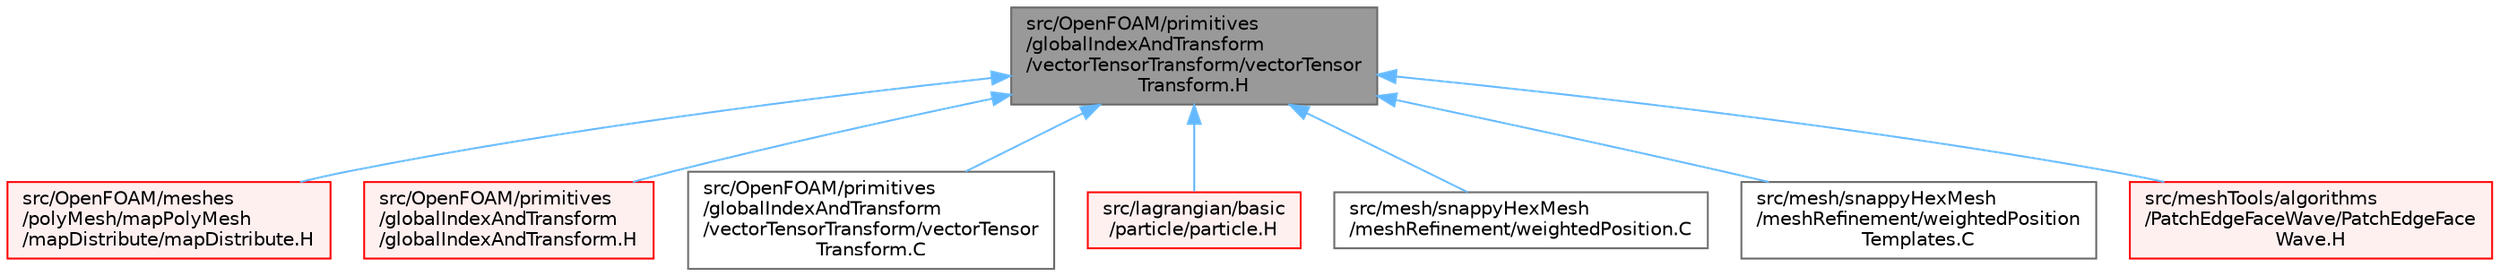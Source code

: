 digraph "src/OpenFOAM/primitives/globalIndexAndTransform/vectorTensorTransform/vectorTensorTransform.H"
{
 // LATEX_PDF_SIZE
  bgcolor="transparent";
  edge [fontname=Helvetica,fontsize=10,labelfontname=Helvetica,labelfontsize=10];
  node [fontname=Helvetica,fontsize=10,shape=box,height=0.2,width=0.4];
  Node1 [id="Node000001",label="src/OpenFOAM/primitives\l/globalIndexAndTransform\l/vectorTensorTransform/vectorTensor\lTransform.H",height=0.2,width=0.4,color="gray40", fillcolor="grey60", style="filled", fontcolor="black",tooltip=" "];
  Node1 -> Node2 [id="edge1_Node000001_Node000002",dir="back",color="steelblue1",style="solid",tooltip=" "];
  Node2 [id="Node000002",label="src/OpenFOAM/meshes\l/polyMesh/mapPolyMesh\l/mapDistribute/mapDistribute.H",height=0.2,width=0.4,color="red", fillcolor="#FFF0F0", style="filled",URL="$mapDistribute_8H.html",tooltip=" "];
  Node1 -> Node453 [id="edge2_Node000001_Node000453",dir="back",color="steelblue1",style="solid",tooltip=" "];
  Node453 [id="Node000453",label="src/OpenFOAM/primitives\l/globalIndexAndTransform\l/globalIndexAndTransform.H",height=0.2,width=0.4,color="red", fillcolor="#FFF0F0", style="filled",URL="$globalIndexAndTransform_8H.html",tooltip=" "];
  Node1 -> Node462 [id="edge3_Node000001_Node000462",dir="back",color="steelblue1",style="solid",tooltip=" "];
  Node462 [id="Node000462",label="src/OpenFOAM/primitives\l/globalIndexAndTransform\l/vectorTensorTransform/vectorTensor\lTransform.C",height=0.2,width=0.4,color="grey40", fillcolor="white", style="filled",URL="$vectorTensorTransform_8C.html",tooltip=" "];
  Node1 -> Node74 [id="edge4_Node000001_Node000074",dir="back",color="steelblue1",style="solid",tooltip=" "];
  Node74 [id="Node000074",label="src/lagrangian/basic\l/particle/particle.H",height=0.2,width=0.4,color="red", fillcolor="#FFF0F0", style="filled",URL="$particle_8H.html",tooltip=" "];
  Node1 -> Node298 [id="edge5_Node000001_Node000298",dir="back",color="steelblue1",style="solid",tooltip=" "];
  Node298 [id="Node000298",label="src/mesh/snappyHexMesh\l/meshRefinement/weightedPosition.C",height=0.2,width=0.4,color="grey40", fillcolor="white", style="filled",URL="$weightedPosition_8C.html",tooltip=" "];
  Node1 -> Node463 [id="edge6_Node000001_Node000463",dir="back",color="steelblue1",style="solid",tooltip=" "];
  Node463 [id="Node000463",label="src/mesh/snappyHexMesh\l/meshRefinement/weightedPosition\lTemplates.C",height=0.2,width=0.4,color="grey40", fillcolor="white", style="filled",URL="$weightedPositionTemplates_8C.html",tooltip=" "];
  Node1 -> Node464 [id="edge7_Node000001_Node000464",dir="back",color="steelblue1",style="solid",tooltip=" "];
  Node464 [id="Node000464",label="src/meshTools/algorithms\l/PatchEdgeFaceWave/PatchEdgeFace\lWave.H",height=0.2,width=0.4,color="red", fillcolor="#FFF0F0", style="filled",URL="$PatchEdgeFaceWave_8H.html",tooltip=" "];
}
